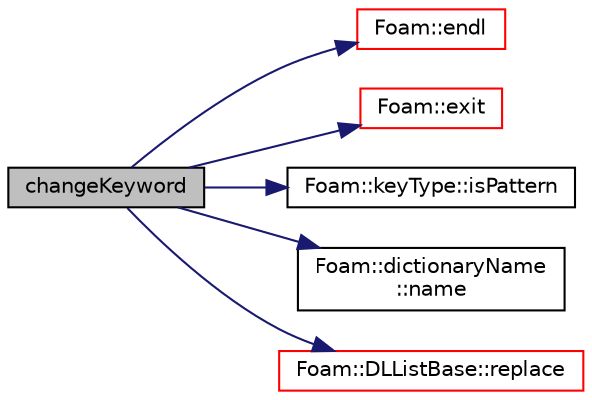 digraph "changeKeyword"
{
  bgcolor="transparent";
  edge [fontname="Helvetica",fontsize="10",labelfontname="Helvetica",labelfontsize="10"];
  node [fontname="Helvetica",fontsize="10",shape=record];
  rankdir="LR";
  Node1 [label="changeKeyword",height=0.2,width=0.4,color="black", fillcolor="grey75", style="filled", fontcolor="black"];
  Node1 -> Node2 [color="midnightblue",fontsize="10",style="solid",fontname="Helvetica"];
  Node2 [label="Foam::endl",height=0.2,width=0.4,color="red",URL="$a10909.html#a2db8fe02a0d3909e9351bb4275b23ce4",tooltip="Add newline and flush stream. "];
  Node1 -> Node3 [color="midnightblue",fontsize="10",style="solid",fontname="Helvetica"];
  Node3 [label="Foam::exit",height=0.2,width=0.4,color="red",URL="$a10909.html#a06ca7250d8e89caf05243ec094843642"];
  Node1 -> Node4 [color="midnightblue",fontsize="10",style="solid",fontname="Helvetica"];
  Node4 [label="Foam::keyType::isPattern",height=0.2,width=0.4,color="black",URL="$a01258.html#a3376c871d0178131d9d7c06b13f62731",tooltip="Should be treated as a match rather than a literal string. "];
  Node1 -> Node5 [color="midnightblue",fontsize="10",style="solid",fontname="Helvetica"];
  Node5 [label="Foam::dictionaryName\l::name",height=0.2,width=0.4,color="black",URL="$a00533.html#acd3da3556711337d571c60cf9ffb91cc",tooltip="Return the dictionary name. "];
  Node1 -> Node6 [color="midnightblue",fontsize="10",style="solid",fontname="Helvetica"];
  Node6 [label="Foam::DLListBase::replace",height=0.2,width=0.4,color="red",URL="$a00578.html#a558d4ce342e507544899dbc09f280bda",tooltip="Replace oldLink with newLink and return element. "];
}
